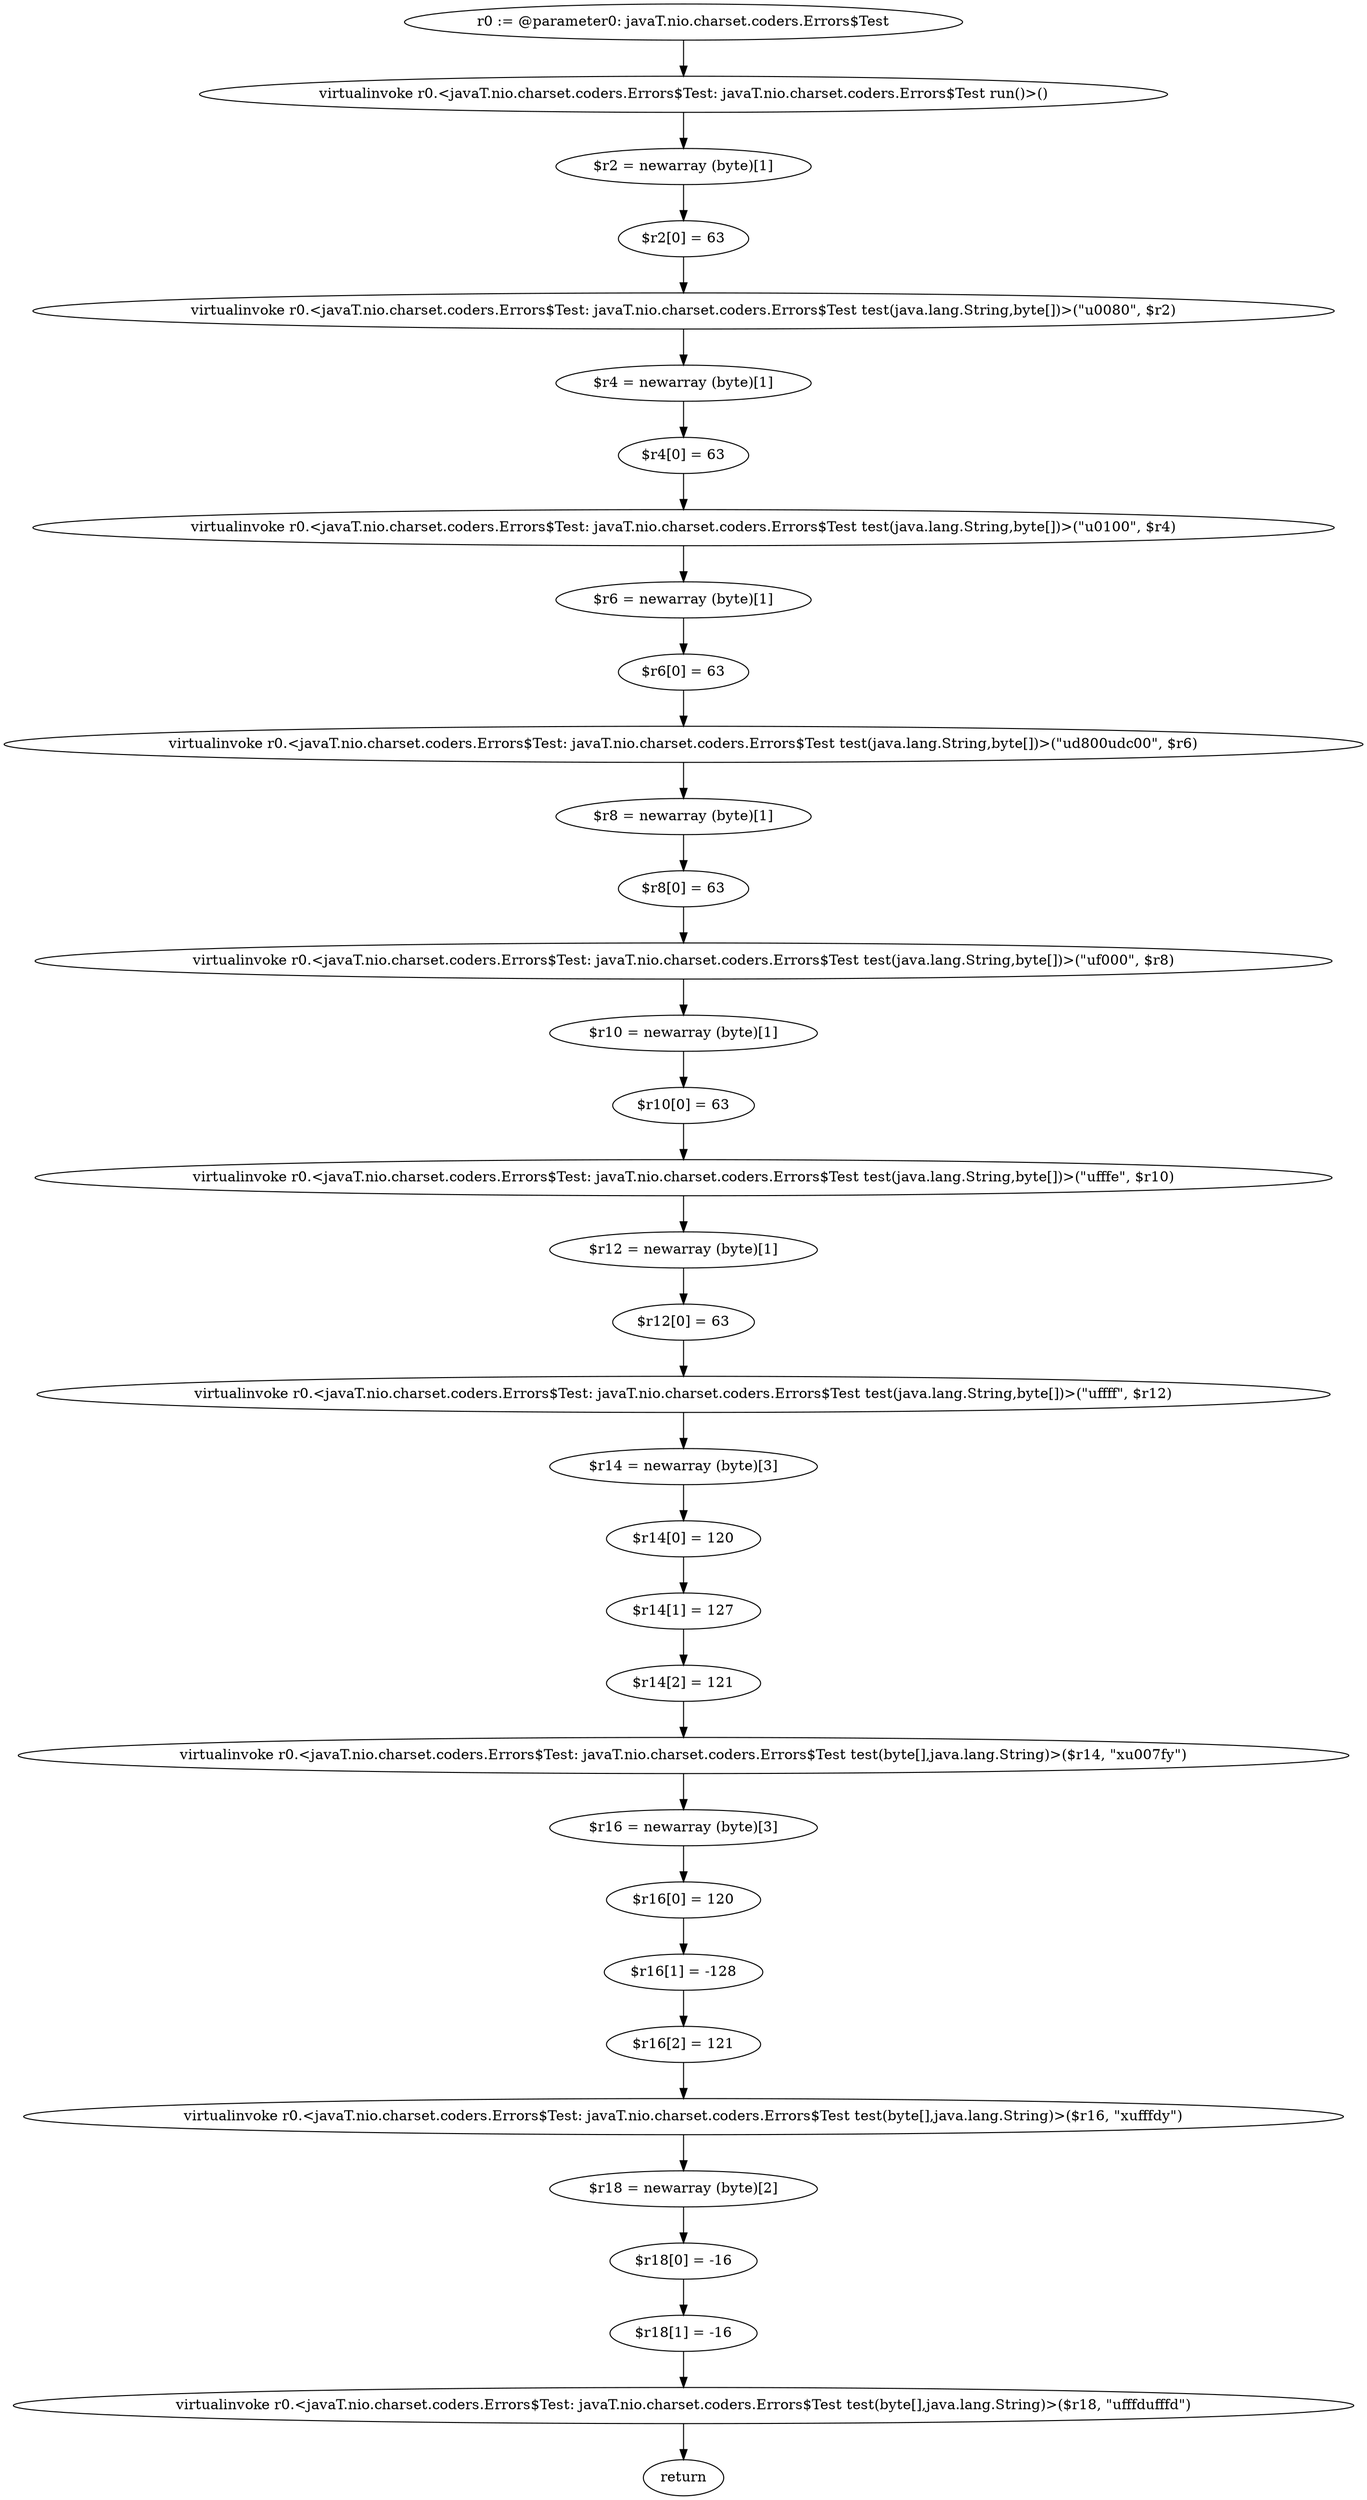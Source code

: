 digraph "unitGraph" {
    "r0 := @parameter0: javaT.nio.charset.coders.Errors$Test"
    "virtualinvoke r0.<javaT.nio.charset.coders.Errors$Test: javaT.nio.charset.coders.Errors$Test run()>()"
    "$r2 = newarray (byte)[1]"
    "$r2[0] = 63"
    "virtualinvoke r0.<javaT.nio.charset.coders.Errors$Test: javaT.nio.charset.coders.Errors$Test test(java.lang.String,byte[])>(\"\u0080\", $r2)"
    "$r4 = newarray (byte)[1]"
    "$r4[0] = 63"
    "virtualinvoke r0.<javaT.nio.charset.coders.Errors$Test: javaT.nio.charset.coders.Errors$Test test(java.lang.String,byte[])>(\"\u0100\", $r4)"
    "$r6 = newarray (byte)[1]"
    "$r6[0] = 63"
    "virtualinvoke r0.<javaT.nio.charset.coders.Errors$Test: javaT.nio.charset.coders.Errors$Test test(java.lang.String,byte[])>(\"\ud800\udc00\", $r6)"
    "$r8 = newarray (byte)[1]"
    "$r8[0] = 63"
    "virtualinvoke r0.<javaT.nio.charset.coders.Errors$Test: javaT.nio.charset.coders.Errors$Test test(java.lang.String,byte[])>(\"\uf000\", $r8)"
    "$r10 = newarray (byte)[1]"
    "$r10[0] = 63"
    "virtualinvoke r0.<javaT.nio.charset.coders.Errors$Test: javaT.nio.charset.coders.Errors$Test test(java.lang.String,byte[])>(\"\ufffe\", $r10)"
    "$r12 = newarray (byte)[1]"
    "$r12[0] = 63"
    "virtualinvoke r0.<javaT.nio.charset.coders.Errors$Test: javaT.nio.charset.coders.Errors$Test test(java.lang.String,byte[])>(\"\uffff\", $r12)"
    "$r14 = newarray (byte)[3]"
    "$r14[0] = 120"
    "$r14[1] = 127"
    "$r14[2] = 121"
    "virtualinvoke r0.<javaT.nio.charset.coders.Errors$Test: javaT.nio.charset.coders.Errors$Test test(byte[],java.lang.String)>($r14, \"x\u007fy\")"
    "$r16 = newarray (byte)[3]"
    "$r16[0] = 120"
    "$r16[1] = -128"
    "$r16[2] = 121"
    "virtualinvoke r0.<javaT.nio.charset.coders.Errors$Test: javaT.nio.charset.coders.Errors$Test test(byte[],java.lang.String)>($r16, \"x\ufffdy\")"
    "$r18 = newarray (byte)[2]"
    "$r18[0] = -16"
    "$r18[1] = -16"
    "virtualinvoke r0.<javaT.nio.charset.coders.Errors$Test: javaT.nio.charset.coders.Errors$Test test(byte[],java.lang.String)>($r18, \"\ufffd\ufffd\")"
    "return"
    "r0 := @parameter0: javaT.nio.charset.coders.Errors$Test"->"virtualinvoke r0.<javaT.nio.charset.coders.Errors$Test: javaT.nio.charset.coders.Errors$Test run()>()";
    "virtualinvoke r0.<javaT.nio.charset.coders.Errors$Test: javaT.nio.charset.coders.Errors$Test run()>()"->"$r2 = newarray (byte)[1]";
    "$r2 = newarray (byte)[1]"->"$r2[0] = 63";
    "$r2[0] = 63"->"virtualinvoke r0.<javaT.nio.charset.coders.Errors$Test: javaT.nio.charset.coders.Errors$Test test(java.lang.String,byte[])>(\"\u0080\", $r2)";
    "virtualinvoke r0.<javaT.nio.charset.coders.Errors$Test: javaT.nio.charset.coders.Errors$Test test(java.lang.String,byte[])>(\"\u0080\", $r2)"->"$r4 = newarray (byte)[1]";
    "$r4 = newarray (byte)[1]"->"$r4[0] = 63";
    "$r4[0] = 63"->"virtualinvoke r0.<javaT.nio.charset.coders.Errors$Test: javaT.nio.charset.coders.Errors$Test test(java.lang.String,byte[])>(\"\u0100\", $r4)";
    "virtualinvoke r0.<javaT.nio.charset.coders.Errors$Test: javaT.nio.charset.coders.Errors$Test test(java.lang.String,byte[])>(\"\u0100\", $r4)"->"$r6 = newarray (byte)[1]";
    "$r6 = newarray (byte)[1]"->"$r6[0] = 63";
    "$r6[0] = 63"->"virtualinvoke r0.<javaT.nio.charset.coders.Errors$Test: javaT.nio.charset.coders.Errors$Test test(java.lang.String,byte[])>(\"\ud800\udc00\", $r6)";
    "virtualinvoke r0.<javaT.nio.charset.coders.Errors$Test: javaT.nio.charset.coders.Errors$Test test(java.lang.String,byte[])>(\"\ud800\udc00\", $r6)"->"$r8 = newarray (byte)[1]";
    "$r8 = newarray (byte)[1]"->"$r8[0] = 63";
    "$r8[0] = 63"->"virtualinvoke r0.<javaT.nio.charset.coders.Errors$Test: javaT.nio.charset.coders.Errors$Test test(java.lang.String,byte[])>(\"\uf000\", $r8)";
    "virtualinvoke r0.<javaT.nio.charset.coders.Errors$Test: javaT.nio.charset.coders.Errors$Test test(java.lang.String,byte[])>(\"\uf000\", $r8)"->"$r10 = newarray (byte)[1]";
    "$r10 = newarray (byte)[1]"->"$r10[0] = 63";
    "$r10[0] = 63"->"virtualinvoke r0.<javaT.nio.charset.coders.Errors$Test: javaT.nio.charset.coders.Errors$Test test(java.lang.String,byte[])>(\"\ufffe\", $r10)";
    "virtualinvoke r0.<javaT.nio.charset.coders.Errors$Test: javaT.nio.charset.coders.Errors$Test test(java.lang.String,byte[])>(\"\ufffe\", $r10)"->"$r12 = newarray (byte)[1]";
    "$r12 = newarray (byte)[1]"->"$r12[0] = 63";
    "$r12[0] = 63"->"virtualinvoke r0.<javaT.nio.charset.coders.Errors$Test: javaT.nio.charset.coders.Errors$Test test(java.lang.String,byte[])>(\"\uffff\", $r12)";
    "virtualinvoke r0.<javaT.nio.charset.coders.Errors$Test: javaT.nio.charset.coders.Errors$Test test(java.lang.String,byte[])>(\"\uffff\", $r12)"->"$r14 = newarray (byte)[3]";
    "$r14 = newarray (byte)[3]"->"$r14[0] = 120";
    "$r14[0] = 120"->"$r14[1] = 127";
    "$r14[1] = 127"->"$r14[2] = 121";
    "$r14[2] = 121"->"virtualinvoke r0.<javaT.nio.charset.coders.Errors$Test: javaT.nio.charset.coders.Errors$Test test(byte[],java.lang.String)>($r14, \"x\u007fy\")";
    "virtualinvoke r0.<javaT.nio.charset.coders.Errors$Test: javaT.nio.charset.coders.Errors$Test test(byte[],java.lang.String)>($r14, \"x\u007fy\")"->"$r16 = newarray (byte)[3]";
    "$r16 = newarray (byte)[3]"->"$r16[0] = 120";
    "$r16[0] = 120"->"$r16[1] = -128";
    "$r16[1] = -128"->"$r16[2] = 121";
    "$r16[2] = 121"->"virtualinvoke r0.<javaT.nio.charset.coders.Errors$Test: javaT.nio.charset.coders.Errors$Test test(byte[],java.lang.String)>($r16, \"x\ufffdy\")";
    "virtualinvoke r0.<javaT.nio.charset.coders.Errors$Test: javaT.nio.charset.coders.Errors$Test test(byte[],java.lang.String)>($r16, \"x\ufffdy\")"->"$r18 = newarray (byte)[2]";
    "$r18 = newarray (byte)[2]"->"$r18[0] = -16";
    "$r18[0] = -16"->"$r18[1] = -16";
    "$r18[1] = -16"->"virtualinvoke r0.<javaT.nio.charset.coders.Errors$Test: javaT.nio.charset.coders.Errors$Test test(byte[],java.lang.String)>($r18, \"\ufffd\ufffd\")";
    "virtualinvoke r0.<javaT.nio.charset.coders.Errors$Test: javaT.nio.charset.coders.Errors$Test test(byte[],java.lang.String)>($r18, \"\ufffd\ufffd\")"->"return";
}
